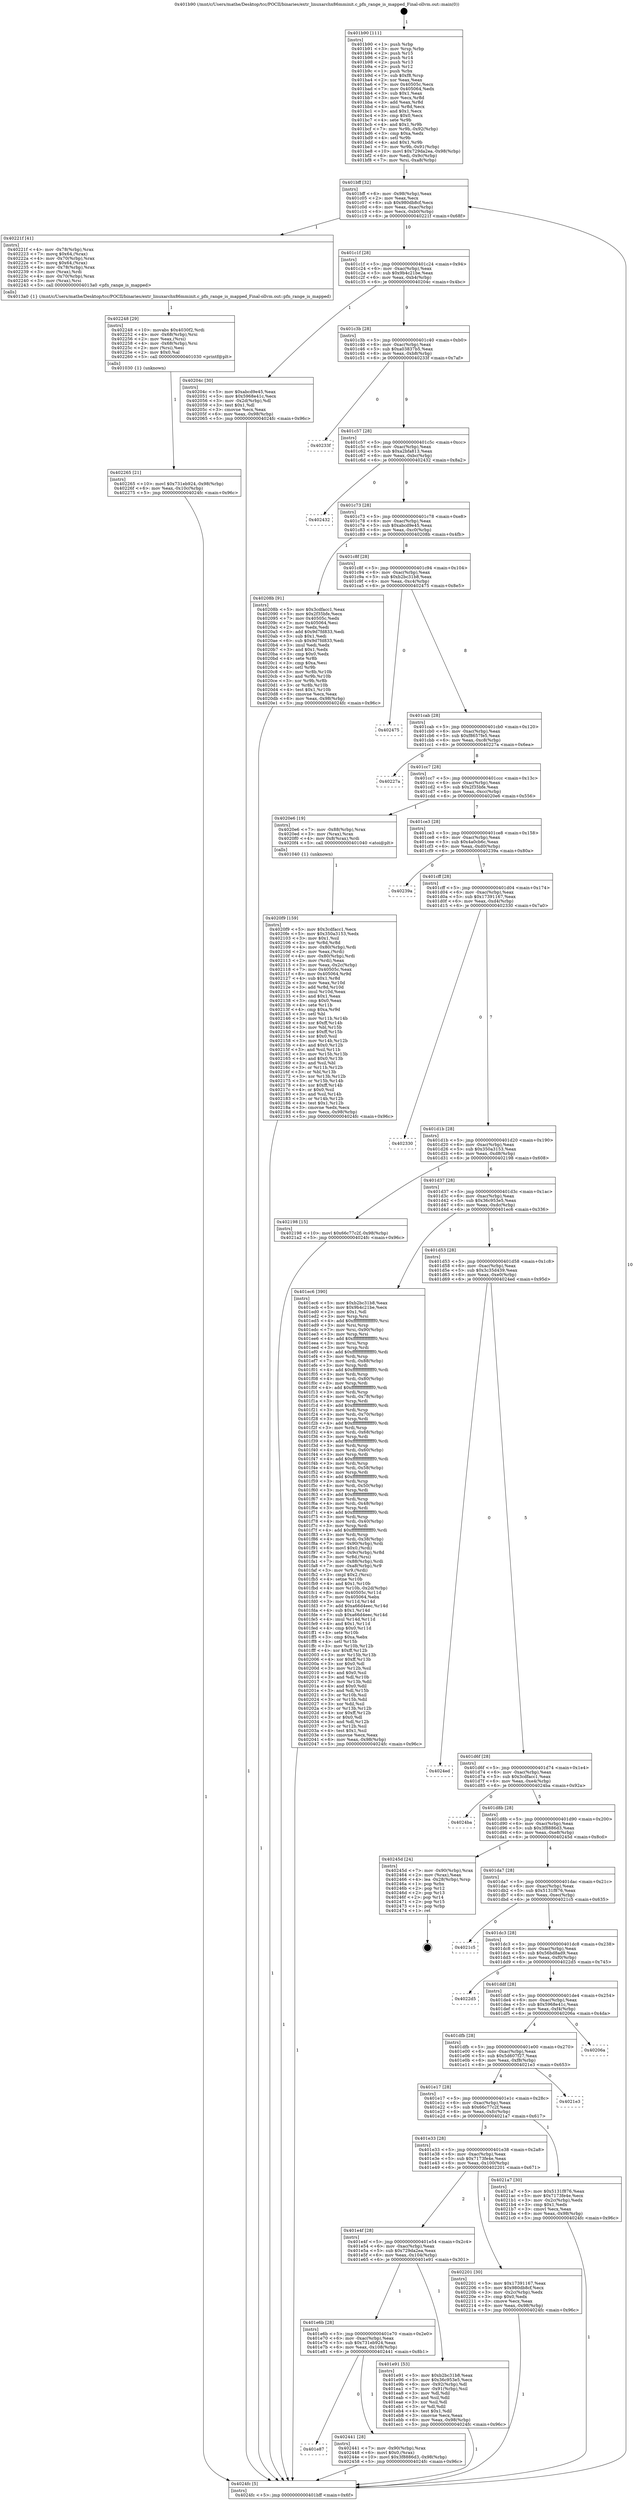 digraph "0x401b90" {
  label = "0x401b90 (/mnt/c/Users/mathe/Desktop/tcc/POCII/binaries/extr_linuxarchx86mminit.c_pfn_range_is_mapped_Final-ollvm.out::main(0))"
  labelloc = "t"
  node[shape=record]

  Entry [label="",width=0.3,height=0.3,shape=circle,fillcolor=black,style=filled]
  "0x401bff" [label="{
     0x401bff [32]\l
     | [instrs]\l
     &nbsp;&nbsp;0x401bff \<+6\>: mov -0x98(%rbp),%eax\l
     &nbsp;&nbsp;0x401c05 \<+2\>: mov %eax,%ecx\l
     &nbsp;&nbsp;0x401c07 \<+6\>: sub $0x980db8cf,%ecx\l
     &nbsp;&nbsp;0x401c0d \<+6\>: mov %eax,-0xac(%rbp)\l
     &nbsp;&nbsp;0x401c13 \<+6\>: mov %ecx,-0xb0(%rbp)\l
     &nbsp;&nbsp;0x401c19 \<+6\>: je 000000000040221f \<main+0x68f\>\l
  }"]
  "0x40221f" [label="{
     0x40221f [41]\l
     | [instrs]\l
     &nbsp;&nbsp;0x40221f \<+4\>: mov -0x78(%rbp),%rax\l
     &nbsp;&nbsp;0x402223 \<+7\>: movq $0x64,(%rax)\l
     &nbsp;&nbsp;0x40222a \<+4\>: mov -0x70(%rbp),%rax\l
     &nbsp;&nbsp;0x40222e \<+7\>: movq $0x64,(%rax)\l
     &nbsp;&nbsp;0x402235 \<+4\>: mov -0x78(%rbp),%rax\l
     &nbsp;&nbsp;0x402239 \<+3\>: mov (%rax),%rdi\l
     &nbsp;&nbsp;0x40223c \<+4\>: mov -0x70(%rbp),%rax\l
     &nbsp;&nbsp;0x402240 \<+3\>: mov (%rax),%rsi\l
     &nbsp;&nbsp;0x402243 \<+5\>: call 00000000004013a0 \<pfn_range_is_mapped\>\l
     | [calls]\l
     &nbsp;&nbsp;0x4013a0 \{1\} (/mnt/c/Users/mathe/Desktop/tcc/POCII/binaries/extr_linuxarchx86mminit.c_pfn_range_is_mapped_Final-ollvm.out::pfn_range_is_mapped)\l
  }"]
  "0x401c1f" [label="{
     0x401c1f [28]\l
     | [instrs]\l
     &nbsp;&nbsp;0x401c1f \<+5\>: jmp 0000000000401c24 \<main+0x94\>\l
     &nbsp;&nbsp;0x401c24 \<+6\>: mov -0xac(%rbp),%eax\l
     &nbsp;&nbsp;0x401c2a \<+5\>: sub $0x9b4c21be,%eax\l
     &nbsp;&nbsp;0x401c2f \<+6\>: mov %eax,-0xb4(%rbp)\l
     &nbsp;&nbsp;0x401c35 \<+6\>: je 000000000040204c \<main+0x4bc\>\l
  }"]
  Exit [label="",width=0.3,height=0.3,shape=circle,fillcolor=black,style=filled,peripheries=2]
  "0x40204c" [label="{
     0x40204c [30]\l
     | [instrs]\l
     &nbsp;&nbsp;0x40204c \<+5\>: mov $0xabcd9e45,%eax\l
     &nbsp;&nbsp;0x402051 \<+5\>: mov $0x5968e41c,%ecx\l
     &nbsp;&nbsp;0x402056 \<+3\>: mov -0x2d(%rbp),%dl\l
     &nbsp;&nbsp;0x402059 \<+3\>: test $0x1,%dl\l
     &nbsp;&nbsp;0x40205c \<+3\>: cmovne %ecx,%eax\l
     &nbsp;&nbsp;0x40205f \<+6\>: mov %eax,-0x98(%rbp)\l
     &nbsp;&nbsp;0x402065 \<+5\>: jmp 00000000004024fc \<main+0x96c\>\l
  }"]
  "0x401c3b" [label="{
     0x401c3b [28]\l
     | [instrs]\l
     &nbsp;&nbsp;0x401c3b \<+5\>: jmp 0000000000401c40 \<main+0xb0\>\l
     &nbsp;&nbsp;0x401c40 \<+6\>: mov -0xac(%rbp),%eax\l
     &nbsp;&nbsp;0x401c46 \<+5\>: sub $0xa03837b5,%eax\l
     &nbsp;&nbsp;0x401c4b \<+6\>: mov %eax,-0xb8(%rbp)\l
     &nbsp;&nbsp;0x401c51 \<+6\>: je 000000000040233f \<main+0x7af\>\l
  }"]
  "0x401e87" [label="{
     0x401e87\l
  }", style=dashed]
  "0x40233f" [label="{
     0x40233f\l
  }", style=dashed]
  "0x401c57" [label="{
     0x401c57 [28]\l
     | [instrs]\l
     &nbsp;&nbsp;0x401c57 \<+5\>: jmp 0000000000401c5c \<main+0xcc\>\l
     &nbsp;&nbsp;0x401c5c \<+6\>: mov -0xac(%rbp),%eax\l
     &nbsp;&nbsp;0x401c62 \<+5\>: sub $0xa2bfa813,%eax\l
     &nbsp;&nbsp;0x401c67 \<+6\>: mov %eax,-0xbc(%rbp)\l
     &nbsp;&nbsp;0x401c6d \<+6\>: je 0000000000402432 \<main+0x8a2\>\l
  }"]
  "0x402441" [label="{
     0x402441 [28]\l
     | [instrs]\l
     &nbsp;&nbsp;0x402441 \<+7\>: mov -0x90(%rbp),%rax\l
     &nbsp;&nbsp;0x402448 \<+6\>: movl $0x0,(%rax)\l
     &nbsp;&nbsp;0x40244e \<+10\>: movl $0x3f8886d3,-0x98(%rbp)\l
     &nbsp;&nbsp;0x402458 \<+5\>: jmp 00000000004024fc \<main+0x96c\>\l
  }"]
  "0x402432" [label="{
     0x402432\l
  }", style=dashed]
  "0x401c73" [label="{
     0x401c73 [28]\l
     | [instrs]\l
     &nbsp;&nbsp;0x401c73 \<+5\>: jmp 0000000000401c78 \<main+0xe8\>\l
     &nbsp;&nbsp;0x401c78 \<+6\>: mov -0xac(%rbp),%eax\l
     &nbsp;&nbsp;0x401c7e \<+5\>: sub $0xabcd9e45,%eax\l
     &nbsp;&nbsp;0x401c83 \<+6\>: mov %eax,-0xc0(%rbp)\l
     &nbsp;&nbsp;0x401c89 \<+6\>: je 000000000040208b \<main+0x4fb\>\l
  }"]
  "0x402265" [label="{
     0x402265 [21]\l
     | [instrs]\l
     &nbsp;&nbsp;0x402265 \<+10\>: movl $0x731eb924,-0x98(%rbp)\l
     &nbsp;&nbsp;0x40226f \<+6\>: mov %eax,-0x10c(%rbp)\l
     &nbsp;&nbsp;0x402275 \<+5\>: jmp 00000000004024fc \<main+0x96c\>\l
  }"]
  "0x40208b" [label="{
     0x40208b [91]\l
     | [instrs]\l
     &nbsp;&nbsp;0x40208b \<+5\>: mov $0x3cdfacc1,%eax\l
     &nbsp;&nbsp;0x402090 \<+5\>: mov $0x2f35bfe,%ecx\l
     &nbsp;&nbsp;0x402095 \<+7\>: mov 0x40505c,%edx\l
     &nbsp;&nbsp;0x40209c \<+7\>: mov 0x405064,%esi\l
     &nbsp;&nbsp;0x4020a3 \<+2\>: mov %edx,%edi\l
     &nbsp;&nbsp;0x4020a5 \<+6\>: add $0x9d7fd833,%edi\l
     &nbsp;&nbsp;0x4020ab \<+3\>: sub $0x1,%edi\l
     &nbsp;&nbsp;0x4020ae \<+6\>: sub $0x9d7fd833,%edi\l
     &nbsp;&nbsp;0x4020b4 \<+3\>: imul %edi,%edx\l
     &nbsp;&nbsp;0x4020b7 \<+3\>: and $0x1,%edx\l
     &nbsp;&nbsp;0x4020ba \<+3\>: cmp $0x0,%edx\l
     &nbsp;&nbsp;0x4020bd \<+4\>: sete %r8b\l
     &nbsp;&nbsp;0x4020c1 \<+3\>: cmp $0xa,%esi\l
     &nbsp;&nbsp;0x4020c4 \<+4\>: setl %r9b\l
     &nbsp;&nbsp;0x4020c8 \<+3\>: mov %r8b,%r10b\l
     &nbsp;&nbsp;0x4020cb \<+3\>: and %r9b,%r10b\l
     &nbsp;&nbsp;0x4020ce \<+3\>: xor %r9b,%r8b\l
     &nbsp;&nbsp;0x4020d1 \<+3\>: or %r8b,%r10b\l
     &nbsp;&nbsp;0x4020d4 \<+4\>: test $0x1,%r10b\l
     &nbsp;&nbsp;0x4020d8 \<+3\>: cmovne %ecx,%eax\l
     &nbsp;&nbsp;0x4020db \<+6\>: mov %eax,-0x98(%rbp)\l
     &nbsp;&nbsp;0x4020e1 \<+5\>: jmp 00000000004024fc \<main+0x96c\>\l
  }"]
  "0x401c8f" [label="{
     0x401c8f [28]\l
     | [instrs]\l
     &nbsp;&nbsp;0x401c8f \<+5\>: jmp 0000000000401c94 \<main+0x104\>\l
     &nbsp;&nbsp;0x401c94 \<+6\>: mov -0xac(%rbp),%eax\l
     &nbsp;&nbsp;0x401c9a \<+5\>: sub $0xb2bc31b8,%eax\l
     &nbsp;&nbsp;0x401c9f \<+6\>: mov %eax,-0xc4(%rbp)\l
     &nbsp;&nbsp;0x401ca5 \<+6\>: je 0000000000402475 \<main+0x8e5\>\l
  }"]
  "0x402248" [label="{
     0x402248 [29]\l
     | [instrs]\l
     &nbsp;&nbsp;0x402248 \<+10\>: movabs $0x4030f2,%rdi\l
     &nbsp;&nbsp;0x402252 \<+4\>: mov -0x68(%rbp),%rsi\l
     &nbsp;&nbsp;0x402256 \<+2\>: mov %eax,(%rsi)\l
     &nbsp;&nbsp;0x402258 \<+4\>: mov -0x68(%rbp),%rsi\l
     &nbsp;&nbsp;0x40225c \<+2\>: mov (%rsi),%esi\l
     &nbsp;&nbsp;0x40225e \<+2\>: mov $0x0,%al\l
     &nbsp;&nbsp;0x402260 \<+5\>: call 0000000000401030 \<printf@plt\>\l
     | [calls]\l
     &nbsp;&nbsp;0x401030 \{1\} (unknown)\l
  }"]
  "0x402475" [label="{
     0x402475\l
  }", style=dashed]
  "0x401cab" [label="{
     0x401cab [28]\l
     | [instrs]\l
     &nbsp;&nbsp;0x401cab \<+5\>: jmp 0000000000401cb0 \<main+0x120\>\l
     &nbsp;&nbsp;0x401cb0 \<+6\>: mov -0xac(%rbp),%eax\l
     &nbsp;&nbsp;0x401cb6 \<+5\>: sub $0xf8657fe5,%eax\l
     &nbsp;&nbsp;0x401cbb \<+6\>: mov %eax,-0xc8(%rbp)\l
     &nbsp;&nbsp;0x401cc1 \<+6\>: je 000000000040227a \<main+0x6ea\>\l
  }"]
  "0x4020f9" [label="{
     0x4020f9 [159]\l
     | [instrs]\l
     &nbsp;&nbsp;0x4020f9 \<+5\>: mov $0x3cdfacc1,%ecx\l
     &nbsp;&nbsp;0x4020fe \<+5\>: mov $0x350a3153,%edx\l
     &nbsp;&nbsp;0x402103 \<+3\>: mov $0x1,%sil\l
     &nbsp;&nbsp;0x402106 \<+3\>: xor %r8d,%r8d\l
     &nbsp;&nbsp;0x402109 \<+4\>: mov -0x80(%rbp),%rdi\l
     &nbsp;&nbsp;0x40210d \<+2\>: mov %eax,(%rdi)\l
     &nbsp;&nbsp;0x40210f \<+4\>: mov -0x80(%rbp),%rdi\l
     &nbsp;&nbsp;0x402113 \<+2\>: mov (%rdi),%eax\l
     &nbsp;&nbsp;0x402115 \<+3\>: mov %eax,-0x2c(%rbp)\l
     &nbsp;&nbsp;0x402118 \<+7\>: mov 0x40505c,%eax\l
     &nbsp;&nbsp;0x40211f \<+8\>: mov 0x405064,%r9d\l
     &nbsp;&nbsp;0x402127 \<+4\>: sub $0x1,%r8d\l
     &nbsp;&nbsp;0x40212b \<+3\>: mov %eax,%r10d\l
     &nbsp;&nbsp;0x40212e \<+3\>: add %r8d,%r10d\l
     &nbsp;&nbsp;0x402131 \<+4\>: imul %r10d,%eax\l
     &nbsp;&nbsp;0x402135 \<+3\>: and $0x1,%eax\l
     &nbsp;&nbsp;0x402138 \<+3\>: cmp $0x0,%eax\l
     &nbsp;&nbsp;0x40213b \<+4\>: sete %r11b\l
     &nbsp;&nbsp;0x40213f \<+4\>: cmp $0xa,%r9d\l
     &nbsp;&nbsp;0x402143 \<+3\>: setl %bl\l
     &nbsp;&nbsp;0x402146 \<+3\>: mov %r11b,%r14b\l
     &nbsp;&nbsp;0x402149 \<+4\>: xor $0xff,%r14b\l
     &nbsp;&nbsp;0x40214d \<+3\>: mov %bl,%r15b\l
     &nbsp;&nbsp;0x402150 \<+4\>: xor $0xff,%r15b\l
     &nbsp;&nbsp;0x402154 \<+4\>: xor $0x0,%sil\l
     &nbsp;&nbsp;0x402158 \<+3\>: mov %r14b,%r12b\l
     &nbsp;&nbsp;0x40215b \<+4\>: and $0x0,%r12b\l
     &nbsp;&nbsp;0x40215f \<+3\>: and %sil,%r11b\l
     &nbsp;&nbsp;0x402162 \<+3\>: mov %r15b,%r13b\l
     &nbsp;&nbsp;0x402165 \<+4\>: and $0x0,%r13b\l
     &nbsp;&nbsp;0x402169 \<+3\>: and %sil,%bl\l
     &nbsp;&nbsp;0x40216c \<+3\>: or %r11b,%r12b\l
     &nbsp;&nbsp;0x40216f \<+3\>: or %bl,%r13b\l
     &nbsp;&nbsp;0x402172 \<+3\>: xor %r13b,%r12b\l
     &nbsp;&nbsp;0x402175 \<+3\>: or %r15b,%r14b\l
     &nbsp;&nbsp;0x402178 \<+4\>: xor $0xff,%r14b\l
     &nbsp;&nbsp;0x40217c \<+4\>: or $0x0,%sil\l
     &nbsp;&nbsp;0x402180 \<+3\>: and %sil,%r14b\l
     &nbsp;&nbsp;0x402183 \<+3\>: or %r14b,%r12b\l
     &nbsp;&nbsp;0x402186 \<+4\>: test $0x1,%r12b\l
     &nbsp;&nbsp;0x40218a \<+3\>: cmovne %edx,%ecx\l
     &nbsp;&nbsp;0x40218d \<+6\>: mov %ecx,-0x98(%rbp)\l
     &nbsp;&nbsp;0x402193 \<+5\>: jmp 00000000004024fc \<main+0x96c\>\l
  }"]
  "0x40227a" [label="{
     0x40227a\l
  }", style=dashed]
  "0x401cc7" [label="{
     0x401cc7 [28]\l
     | [instrs]\l
     &nbsp;&nbsp;0x401cc7 \<+5\>: jmp 0000000000401ccc \<main+0x13c\>\l
     &nbsp;&nbsp;0x401ccc \<+6\>: mov -0xac(%rbp),%eax\l
     &nbsp;&nbsp;0x401cd2 \<+5\>: sub $0x2f35bfe,%eax\l
     &nbsp;&nbsp;0x401cd7 \<+6\>: mov %eax,-0xcc(%rbp)\l
     &nbsp;&nbsp;0x401cdd \<+6\>: je 00000000004020e6 \<main+0x556\>\l
  }"]
  "0x401b90" [label="{
     0x401b90 [111]\l
     | [instrs]\l
     &nbsp;&nbsp;0x401b90 \<+1\>: push %rbp\l
     &nbsp;&nbsp;0x401b91 \<+3\>: mov %rsp,%rbp\l
     &nbsp;&nbsp;0x401b94 \<+2\>: push %r15\l
     &nbsp;&nbsp;0x401b96 \<+2\>: push %r14\l
     &nbsp;&nbsp;0x401b98 \<+2\>: push %r13\l
     &nbsp;&nbsp;0x401b9a \<+2\>: push %r12\l
     &nbsp;&nbsp;0x401b9c \<+1\>: push %rbx\l
     &nbsp;&nbsp;0x401b9d \<+7\>: sub $0xf8,%rsp\l
     &nbsp;&nbsp;0x401ba4 \<+2\>: xor %eax,%eax\l
     &nbsp;&nbsp;0x401ba6 \<+7\>: mov 0x40505c,%ecx\l
     &nbsp;&nbsp;0x401bad \<+7\>: mov 0x405064,%edx\l
     &nbsp;&nbsp;0x401bb4 \<+3\>: sub $0x1,%eax\l
     &nbsp;&nbsp;0x401bb7 \<+3\>: mov %ecx,%r8d\l
     &nbsp;&nbsp;0x401bba \<+3\>: add %eax,%r8d\l
     &nbsp;&nbsp;0x401bbd \<+4\>: imul %r8d,%ecx\l
     &nbsp;&nbsp;0x401bc1 \<+3\>: and $0x1,%ecx\l
     &nbsp;&nbsp;0x401bc4 \<+3\>: cmp $0x0,%ecx\l
     &nbsp;&nbsp;0x401bc7 \<+4\>: sete %r9b\l
     &nbsp;&nbsp;0x401bcb \<+4\>: and $0x1,%r9b\l
     &nbsp;&nbsp;0x401bcf \<+7\>: mov %r9b,-0x92(%rbp)\l
     &nbsp;&nbsp;0x401bd6 \<+3\>: cmp $0xa,%edx\l
     &nbsp;&nbsp;0x401bd9 \<+4\>: setl %r9b\l
     &nbsp;&nbsp;0x401bdd \<+4\>: and $0x1,%r9b\l
     &nbsp;&nbsp;0x401be1 \<+7\>: mov %r9b,-0x91(%rbp)\l
     &nbsp;&nbsp;0x401be8 \<+10\>: movl $0x729da2ea,-0x98(%rbp)\l
     &nbsp;&nbsp;0x401bf2 \<+6\>: mov %edi,-0x9c(%rbp)\l
     &nbsp;&nbsp;0x401bf8 \<+7\>: mov %rsi,-0xa8(%rbp)\l
  }"]
  "0x4020e6" [label="{
     0x4020e6 [19]\l
     | [instrs]\l
     &nbsp;&nbsp;0x4020e6 \<+7\>: mov -0x88(%rbp),%rax\l
     &nbsp;&nbsp;0x4020ed \<+3\>: mov (%rax),%rax\l
     &nbsp;&nbsp;0x4020f0 \<+4\>: mov 0x8(%rax),%rdi\l
     &nbsp;&nbsp;0x4020f4 \<+5\>: call 0000000000401040 \<atoi@plt\>\l
     | [calls]\l
     &nbsp;&nbsp;0x401040 \{1\} (unknown)\l
  }"]
  "0x401ce3" [label="{
     0x401ce3 [28]\l
     | [instrs]\l
     &nbsp;&nbsp;0x401ce3 \<+5\>: jmp 0000000000401ce8 \<main+0x158\>\l
     &nbsp;&nbsp;0x401ce8 \<+6\>: mov -0xac(%rbp),%eax\l
     &nbsp;&nbsp;0x401cee \<+5\>: sub $0x4a0cb6c,%eax\l
     &nbsp;&nbsp;0x401cf3 \<+6\>: mov %eax,-0xd0(%rbp)\l
     &nbsp;&nbsp;0x401cf9 \<+6\>: je 000000000040239a \<main+0x80a\>\l
  }"]
  "0x4024fc" [label="{
     0x4024fc [5]\l
     | [instrs]\l
     &nbsp;&nbsp;0x4024fc \<+5\>: jmp 0000000000401bff \<main+0x6f\>\l
  }"]
  "0x40239a" [label="{
     0x40239a\l
  }", style=dashed]
  "0x401cff" [label="{
     0x401cff [28]\l
     | [instrs]\l
     &nbsp;&nbsp;0x401cff \<+5\>: jmp 0000000000401d04 \<main+0x174\>\l
     &nbsp;&nbsp;0x401d04 \<+6\>: mov -0xac(%rbp),%eax\l
     &nbsp;&nbsp;0x401d0a \<+5\>: sub $0x17391167,%eax\l
     &nbsp;&nbsp;0x401d0f \<+6\>: mov %eax,-0xd4(%rbp)\l
     &nbsp;&nbsp;0x401d15 \<+6\>: je 0000000000402330 \<main+0x7a0\>\l
  }"]
  "0x401e6b" [label="{
     0x401e6b [28]\l
     | [instrs]\l
     &nbsp;&nbsp;0x401e6b \<+5\>: jmp 0000000000401e70 \<main+0x2e0\>\l
     &nbsp;&nbsp;0x401e70 \<+6\>: mov -0xac(%rbp),%eax\l
     &nbsp;&nbsp;0x401e76 \<+5\>: sub $0x731eb924,%eax\l
     &nbsp;&nbsp;0x401e7b \<+6\>: mov %eax,-0x108(%rbp)\l
     &nbsp;&nbsp;0x401e81 \<+6\>: je 0000000000402441 \<main+0x8b1\>\l
  }"]
  "0x402330" [label="{
     0x402330\l
  }", style=dashed]
  "0x401d1b" [label="{
     0x401d1b [28]\l
     | [instrs]\l
     &nbsp;&nbsp;0x401d1b \<+5\>: jmp 0000000000401d20 \<main+0x190\>\l
     &nbsp;&nbsp;0x401d20 \<+6\>: mov -0xac(%rbp),%eax\l
     &nbsp;&nbsp;0x401d26 \<+5\>: sub $0x350a3153,%eax\l
     &nbsp;&nbsp;0x401d2b \<+6\>: mov %eax,-0xd8(%rbp)\l
     &nbsp;&nbsp;0x401d31 \<+6\>: je 0000000000402198 \<main+0x608\>\l
  }"]
  "0x401e91" [label="{
     0x401e91 [53]\l
     | [instrs]\l
     &nbsp;&nbsp;0x401e91 \<+5\>: mov $0xb2bc31b8,%eax\l
     &nbsp;&nbsp;0x401e96 \<+5\>: mov $0x36c953e5,%ecx\l
     &nbsp;&nbsp;0x401e9b \<+6\>: mov -0x92(%rbp),%dl\l
     &nbsp;&nbsp;0x401ea1 \<+7\>: mov -0x91(%rbp),%sil\l
     &nbsp;&nbsp;0x401ea8 \<+3\>: mov %dl,%dil\l
     &nbsp;&nbsp;0x401eab \<+3\>: and %sil,%dil\l
     &nbsp;&nbsp;0x401eae \<+3\>: xor %sil,%dl\l
     &nbsp;&nbsp;0x401eb1 \<+3\>: or %dl,%dil\l
     &nbsp;&nbsp;0x401eb4 \<+4\>: test $0x1,%dil\l
     &nbsp;&nbsp;0x401eb8 \<+3\>: cmovne %ecx,%eax\l
     &nbsp;&nbsp;0x401ebb \<+6\>: mov %eax,-0x98(%rbp)\l
     &nbsp;&nbsp;0x401ec1 \<+5\>: jmp 00000000004024fc \<main+0x96c\>\l
  }"]
  "0x402198" [label="{
     0x402198 [15]\l
     | [instrs]\l
     &nbsp;&nbsp;0x402198 \<+10\>: movl $0x66c77c2f,-0x98(%rbp)\l
     &nbsp;&nbsp;0x4021a2 \<+5\>: jmp 00000000004024fc \<main+0x96c\>\l
  }"]
  "0x401d37" [label="{
     0x401d37 [28]\l
     | [instrs]\l
     &nbsp;&nbsp;0x401d37 \<+5\>: jmp 0000000000401d3c \<main+0x1ac\>\l
     &nbsp;&nbsp;0x401d3c \<+6\>: mov -0xac(%rbp),%eax\l
     &nbsp;&nbsp;0x401d42 \<+5\>: sub $0x36c953e5,%eax\l
     &nbsp;&nbsp;0x401d47 \<+6\>: mov %eax,-0xdc(%rbp)\l
     &nbsp;&nbsp;0x401d4d \<+6\>: je 0000000000401ec6 \<main+0x336\>\l
  }"]
  "0x401e4f" [label="{
     0x401e4f [28]\l
     | [instrs]\l
     &nbsp;&nbsp;0x401e4f \<+5\>: jmp 0000000000401e54 \<main+0x2c4\>\l
     &nbsp;&nbsp;0x401e54 \<+6\>: mov -0xac(%rbp),%eax\l
     &nbsp;&nbsp;0x401e5a \<+5\>: sub $0x729da2ea,%eax\l
     &nbsp;&nbsp;0x401e5f \<+6\>: mov %eax,-0x104(%rbp)\l
     &nbsp;&nbsp;0x401e65 \<+6\>: je 0000000000401e91 \<main+0x301\>\l
  }"]
  "0x401ec6" [label="{
     0x401ec6 [390]\l
     | [instrs]\l
     &nbsp;&nbsp;0x401ec6 \<+5\>: mov $0xb2bc31b8,%eax\l
     &nbsp;&nbsp;0x401ecb \<+5\>: mov $0x9b4c21be,%ecx\l
     &nbsp;&nbsp;0x401ed0 \<+2\>: mov $0x1,%dl\l
     &nbsp;&nbsp;0x401ed2 \<+3\>: mov %rsp,%rsi\l
     &nbsp;&nbsp;0x401ed5 \<+4\>: add $0xfffffffffffffff0,%rsi\l
     &nbsp;&nbsp;0x401ed9 \<+3\>: mov %rsi,%rsp\l
     &nbsp;&nbsp;0x401edc \<+7\>: mov %rsi,-0x90(%rbp)\l
     &nbsp;&nbsp;0x401ee3 \<+3\>: mov %rsp,%rsi\l
     &nbsp;&nbsp;0x401ee6 \<+4\>: add $0xfffffffffffffff0,%rsi\l
     &nbsp;&nbsp;0x401eea \<+3\>: mov %rsi,%rsp\l
     &nbsp;&nbsp;0x401eed \<+3\>: mov %rsp,%rdi\l
     &nbsp;&nbsp;0x401ef0 \<+4\>: add $0xfffffffffffffff0,%rdi\l
     &nbsp;&nbsp;0x401ef4 \<+3\>: mov %rdi,%rsp\l
     &nbsp;&nbsp;0x401ef7 \<+7\>: mov %rdi,-0x88(%rbp)\l
     &nbsp;&nbsp;0x401efe \<+3\>: mov %rsp,%rdi\l
     &nbsp;&nbsp;0x401f01 \<+4\>: add $0xfffffffffffffff0,%rdi\l
     &nbsp;&nbsp;0x401f05 \<+3\>: mov %rdi,%rsp\l
     &nbsp;&nbsp;0x401f08 \<+4\>: mov %rdi,-0x80(%rbp)\l
     &nbsp;&nbsp;0x401f0c \<+3\>: mov %rsp,%rdi\l
     &nbsp;&nbsp;0x401f0f \<+4\>: add $0xfffffffffffffff0,%rdi\l
     &nbsp;&nbsp;0x401f13 \<+3\>: mov %rdi,%rsp\l
     &nbsp;&nbsp;0x401f16 \<+4\>: mov %rdi,-0x78(%rbp)\l
     &nbsp;&nbsp;0x401f1a \<+3\>: mov %rsp,%rdi\l
     &nbsp;&nbsp;0x401f1d \<+4\>: add $0xfffffffffffffff0,%rdi\l
     &nbsp;&nbsp;0x401f21 \<+3\>: mov %rdi,%rsp\l
     &nbsp;&nbsp;0x401f24 \<+4\>: mov %rdi,-0x70(%rbp)\l
     &nbsp;&nbsp;0x401f28 \<+3\>: mov %rsp,%rdi\l
     &nbsp;&nbsp;0x401f2b \<+4\>: add $0xfffffffffffffff0,%rdi\l
     &nbsp;&nbsp;0x401f2f \<+3\>: mov %rdi,%rsp\l
     &nbsp;&nbsp;0x401f32 \<+4\>: mov %rdi,-0x68(%rbp)\l
     &nbsp;&nbsp;0x401f36 \<+3\>: mov %rsp,%rdi\l
     &nbsp;&nbsp;0x401f39 \<+4\>: add $0xfffffffffffffff0,%rdi\l
     &nbsp;&nbsp;0x401f3d \<+3\>: mov %rdi,%rsp\l
     &nbsp;&nbsp;0x401f40 \<+4\>: mov %rdi,-0x60(%rbp)\l
     &nbsp;&nbsp;0x401f44 \<+3\>: mov %rsp,%rdi\l
     &nbsp;&nbsp;0x401f47 \<+4\>: add $0xfffffffffffffff0,%rdi\l
     &nbsp;&nbsp;0x401f4b \<+3\>: mov %rdi,%rsp\l
     &nbsp;&nbsp;0x401f4e \<+4\>: mov %rdi,-0x58(%rbp)\l
     &nbsp;&nbsp;0x401f52 \<+3\>: mov %rsp,%rdi\l
     &nbsp;&nbsp;0x401f55 \<+4\>: add $0xfffffffffffffff0,%rdi\l
     &nbsp;&nbsp;0x401f59 \<+3\>: mov %rdi,%rsp\l
     &nbsp;&nbsp;0x401f5c \<+4\>: mov %rdi,-0x50(%rbp)\l
     &nbsp;&nbsp;0x401f60 \<+3\>: mov %rsp,%rdi\l
     &nbsp;&nbsp;0x401f63 \<+4\>: add $0xfffffffffffffff0,%rdi\l
     &nbsp;&nbsp;0x401f67 \<+3\>: mov %rdi,%rsp\l
     &nbsp;&nbsp;0x401f6a \<+4\>: mov %rdi,-0x48(%rbp)\l
     &nbsp;&nbsp;0x401f6e \<+3\>: mov %rsp,%rdi\l
     &nbsp;&nbsp;0x401f71 \<+4\>: add $0xfffffffffffffff0,%rdi\l
     &nbsp;&nbsp;0x401f75 \<+3\>: mov %rdi,%rsp\l
     &nbsp;&nbsp;0x401f78 \<+4\>: mov %rdi,-0x40(%rbp)\l
     &nbsp;&nbsp;0x401f7c \<+3\>: mov %rsp,%rdi\l
     &nbsp;&nbsp;0x401f7f \<+4\>: add $0xfffffffffffffff0,%rdi\l
     &nbsp;&nbsp;0x401f83 \<+3\>: mov %rdi,%rsp\l
     &nbsp;&nbsp;0x401f86 \<+4\>: mov %rdi,-0x38(%rbp)\l
     &nbsp;&nbsp;0x401f8a \<+7\>: mov -0x90(%rbp),%rdi\l
     &nbsp;&nbsp;0x401f91 \<+6\>: movl $0x0,(%rdi)\l
     &nbsp;&nbsp;0x401f97 \<+7\>: mov -0x9c(%rbp),%r8d\l
     &nbsp;&nbsp;0x401f9e \<+3\>: mov %r8d,(%rsi)\l
     &nbsp;&nbsp;0x401fa1 \<+7\>: mov -0x88(%rbp),%rdi\l
     &nbsp;&nbsp;0x401fa8 \<+7\>: mov -0xa8(%rbp),%r9\l
     &nbsp;&nbsp;0x401faf \<+3\>: mov %r9,(%rdi)\l
     &nbsp;&nbsp;0x401fb2 \<+3\>: cmpl $0x2,(%rsi)\l
     &nbsp;&nbsp;0x401fb5 \<+4\>: setne %r10b\l
     &nbsp;&nbsp;0x401fb9 \<+4\>: and $0x1,%r10b\l
     &nbsp;&nbsp;0x401fbd \<+4\>: mov %r10b,-0x2d(%rbp)\l
     &nbsp;&nbsp;0x401fc1 \<+8\>: mov 0x40505c,%r11d\l
     &nbsp;&nbsp;0x401fc9 \<+7\>: mov 0x405064,%ebx\l
     &nbsp;&nbsp;0x401fd0 \<+3\>: mov %r11d,%r14d\l
     &nbsp;&nbsp;0x401fd3 \<+7\>: add $0xa66d4eec,%r14d\l
     &nbsp;&nbsp;0x401fda \<+4\>: sub $0x1,%r14d\l
     &nbsp;&nbsp;0x401fde \<+7\>: sub $0xa66d4eec,%r14d\l
     &nbsp;&nbsp;0x401fe5 \<+4\>: imul %r14d,%r11d\l
     &nbsp;&nbsp;0x401fe9 \<+4\>: and $0x1,%r11d\l
     &nbsp;&nbsp;0x401fed \<+4\>: cmp $0x0,%r11d\l
     &nbsp;&nbsp;0x401ff1 \<+4\>: sete %r10b\l
     &nbsp;&nbsp;0x401ff5 \<+3\>: cmp $0xa,%ebx\l
     &nbsp;&nbsp;0x401ff8 \<+4\>: setl %r15b\l
     &nbsp;&nbsp;0x401ffc \<+3\>: mov %r10b,%r12b\l
     &nbsp;&nbsp;0x401fff \<+4\>: xor $0xff,%r12b\l
     &nbsp;&nbsp;0x402003 \<+3\>: mov %r15b,%r13b\l
     &nbsp;&nbsp;0x402006 \<+4\>: xor $0xff,%r13b\l
     &nbsp;&nbsp;0x40200a \<+3\>: xor $0x0,%dl\l
     &nbsp;&nbsp;0x40200d \<+3\>: mov %r12b,%sil\l
     &nbsp;&nbsp;0x402010 \<+4\>: and $0x0,%sil\l
     &nbsp;&nbsp;0x402014 \<+3\>: and %dl,%r10b\l
     &nbsp;&nbsp;0x402017 \<+3\>: mov %r13b,%dil\l
     &nbsp;&nbsp;0x40201a \<+4\>: and $0x0,%dil\l
     &nbsp;&nbsp;0x40201e \<+3\>: and %dl,%r15b\l
     &nbsp;&nbsp;0x402021 \<+3\>: or %r10b,%sil\l
     &nbsp;&nbsp;0x402024 \<+3\>: or %r15b,%dil\l
     &nbsp;&nbsp;0x402027 \<+3\>: xor %dil,%sil\l
     &nbsp;&nbsp;0x40202a \<+3\>: or %r13b,%r12b\l
     &nbsp;&nbsp;0x40202d \<+4\>: xor $0xff,%r12b\l
     &nbsp;&nbsp;0x402031 \<+3\>: or $0x0,%dl\l
     &nbsp;&nbsp;0x402034 \<+3\>: and %dl,%r12b\l
     &nbsp;&nbsp;0x402037 \<+3\>: or %r12b,%sil\l
     &nbsp;&nbsp;0x40203a \<+4\>: test $0x1,%sil\l
     &nbsp;&nbsp;0x40203e \<+3\>: cmovne %ecx,%eax\l
     &nbsp;&nbsp;0x402041 \<+6\>: mov %eax,-0x98(%rbp)\l
     &nbsp;&nbsp;0x402047 \<+5\>: jmp 00000000004024fc \<main+0x96c\>\l
  }"]
  "0x401d53" [label="{
     0x401d53 [28]\l
     | [instrs]\l
     &nbsp;&nbsp;0x401d53 \<+5\>: jmp 0000000000401d58 \<main+0x1c8\>\l
     &nbsp;&nbsp;0x401d58 \<+6\>: mov -0xac(%rbp),%eax\l
     &nbsp;&nbsp;0x401d5e \<+5\>: sub $0x3c35d439,%eax\l
     &nbsp;&nbsp;0x401d63 \<+6\>: mov %eax,-0xe0(%rbp)\l
     &nbsp;&nbsp;0x401d69 \<+6\>: je 00000000004024ed \<main+0x95d\>\l
  }"]
  "0x402201" [label="{
     0x402201 [30]\l
     | [instrs]\l
     &nbsp;&nbsp;0x402201 \<+5\>: mov $0x17391167,%eax\l
     &nbsp;&nbsp;0x402206 \<+5\>: mov $0x980db8cf,%ecx\l
     &nbsp;&nbsp;0x40220b \<+3\>: mov -0x2c(%rbp),%edx\l
     &nbsp;&nbsp;0x40220e \<+3\>: cmp $0x0,%edx\l
     &nbsp;&nbsp;0x402211 \<+3\>: cmove %ecx,%eax\l
     &nbsp;&nbsp;0x402214 \<+6\>: mov %eax,-0x98(%rbp)\l
     &nbsp;&nbsp;0x40221a \<+5\>: jmp 00000000004024fc \<main+0x96c\>\l
  }"]
  "0x4024ed" [label="{
     0x4024ed\l
  }", style=dashed]
  "0x401d6f" [label="{
     0x401d6f [28]\l
     | [instrs]\l
     &nbsp;&nbsp;0x401d6f \<+5\>: jmp 0000000000401d74 \<main+0x1e4\>\l
     &nbsp;&nbsp;0x401d74 \<+6\>: mov -0xac(%rbp),%eax\l
     &nbsp;&nbsp;0x401d7a \<+5\>: sub $0x3cdfacc1,%eax\l
     &nbsp;&nbsp;0x401d7f \<+6\>: mov %eax,-0xe4(%rbp)\l
     &nbsp;&nbsp;0x401d85 \<+6\>: je 00000000004024ba \<main+0x92a\>\l
  }"]
  "0x401e33" [label="{
     0x401e33 [28]\l
     | [instrs]\l
     &nbsp;&nbsp;0x401e33 \<+5\>: jmp 0000000000401e38 \<main+0x2a8\>\l
     &nbsp;&nbsp;0x401e38 \<+6\>: mov -0xac(%rbp),%eax\l
     &nbsp;&nbsp;0x401e3e \<+5\>: sub $0x7173fe4e,%eax\l
     &nbsp;&nbsp;0x401e43 \<+6\>: mov %eax,-0x100(%rbp)\l
     &nbsp;&nbsp;0x401e49 \<+6\>: je 0000000000402201 \<main+0x671\>\l
  }"]
  "0x4024ba" [label="{
     0x4024ba\l
  }", style=dashed]
  "0x401d8b" [label="{
     0x401d8b [28]\l
     | [instrs]\l
     &nbsp;&nbsp;0x401d8b \<+5\>: jmp 0000000000401d90 \<main+0x200\>\l
     &nbsp;&nbsp;0x401d90 \<+6\>: mov -0xac(%rbp),%eax\l
     &nbsp;&nbsp;0x401d96 \<+5\>: sub $0x3f8886d3,%eax\l
     &nbsp;&nbsp;0x401d9b \<+6\>: mov %eax,-0xe8(%rbp)\l
     &nbsp;&nbsp;0x401da1 \<+6\>: je 000000000040245d \<main+0x8cd\>\l
  }"]
  "0x4021a7" [label="{
     0x4021a7 [30]\l
     | [instrs]\l
     &nbsp;&nbsp;0x4021a7 \<+5\>: mov $0x5131f876,%eax\l
     &nbsp;&nbsp;0x4021ac \<+5\>: mov $0x7173fe4e,%ecx\l
     &nbsp;&nbsp;0x4021b1 \<+3\>: mov -0x2c(%rbp),%edx\l
     &nbsp;&nbsp;0x4021b4 \<+3\>: cmp $0x1,%edx\l
     &nbsp;&nbsp;0x4021b7 \<+3\>: cmovl %ecx,%eax\l
     &nbsp;&nbsp;0x4021ba \<+6\>: mov %eax,-0x98(%rbp)\l
     &nbsp;&nbsp;0x4021c0 \<+5\>: jmp 00000000004024fc \<main+0x96c\>\l
  }"]
  "0x40245d" [label="{
     0x40245d [24]\l
     | [instrs]\l
     &nbsp;&nbsp;0x40245d \<+7\>: mov -0x90(%rbp),%rax\l
     &nbsp;&nbsp;0x402464 \<+2\>: mov (%rax),%eax\l
     &nbsp;&nbsp;0x402466 \<+4\>: lea -0x28(%rbp),%rsp\l
     &nbsp;&nbsp;0x40246a \<+1\>: pop %rbx\l
     &nbsp;&nbsp;0x40246b \<+2\>: pop %r12\l
     &nbsp;&nbsp;0x40246d \<+2\>: pop %r13\l
     &nbsp;&nbsp;0x40246f \<+2\>: pop %r14\l
     &nbsp;&nbsp;0x402471 \<+2\>: pop %r15\l
     &nbsp;&nbsp;0x402473 \<+1\>: pop %rbp\l
     &nbsp;&nbsp;0x402474 \<+1\>: ret\l
  }"]
  "0x401da7" [label="{
     0x401da7 [28]\l
     | [instrs]\l
     &nbsp;&nbsp;0x401da7 \<+5\>: jmp 0000000000401dac \<main+0x21c\>\l
     &nbsp;&nbsp;0x401dac \<+6\>: mov -0xac(%rbp),%eax\l
     &nbsp;&nbsp;0x401db2 \<+5\>: sub $0x5131f876,%eax\l
     &nbsp;&nbsp;0x401db7 \<+6\>: mov %eax,-0xec(%rbp)\l
     &nbsp;&nbsp;0x401dbd \<+6\>: je 00000000004021c5 \<main+0x635\>\l
  }"]
  "0x401e17" [label="{
     0x401e17 [28]\l
     | [instrs]\l
     &nbsp;&nbsp;0x401e17 \<+5\>: jmp 0000000000401e1c \<main+0x28c\>\l
     &nbsp;&nbsp;0x401e1c \<+6\>: mov -0xac(%rbp),%eax\l
     &nbsp;&nbsp;0x401e22 \<+5\>: sub $0x66c77c2f,%eax\l
     &nbsp;&nbsp;0x401e27 \<+6\>: mov %eax,-0xfc(%rbp)\l
     &nbsp;&nbsp;0x401e2d \<+6\>: je 00000000004021a7 \<main+0x617\>\l
  }"]
  "0x4021c5" [label="{
     0x4021c5\l
  }", style=dashed]
  "0x401dc3" [label="{
     0x401dc3 [28]\l
     | [instrs]\l
     &nbsp;&nbsp;0x401dc3 \<+5\>: jmp 0000000000401dc8 \<main+0x238\>\l
     &nbsp;&nbsp;0x401dc8 \<+6\>: mov -0xac(%rbp),%eax\l
     &nbsp;&nbsp;0x401dce \<+5\>: sub $0x56bd8ad9,%eax\l
     &nbsp;&nbsp;0x401dd3 \<+6\>: mov %eax,-0xf0(%rbp)\l
     &nbsp;&nbsp;0x401dd9 \<+6\>: je 00000000004022d5 \<main+0x745\>\l
  }"]
  "0x4021e3" [label="{
     0x4021e3\l
  }", style=dashed]
  "0x4022d5" [label="{
     0x4022d5\l
  }", style=dashed]
  "0x401ddf" [label="{
     0x401ddf [28]\l
     | [instrs]\l
     &nbsp;&nbsp;0x401ddf \<+5\>: jmp 0000000000401de4 \<main+0x254\>\l
     &nbsp;&nbsp;0x401de4 \<+6\>: mov -0xac(%rbp),%eax\l
     &nbsp;&nbsp;0x401dea \<+5\>: sub $0x5968e41c,%eax\l
     &nbsp;&nbsp;0x401def \<+6\>: mov %eax,-0xf4(%rbp)\l
     &nbsp;&nbsp;0x401df5 \<+6\>: je 000000000040206a \<main+0x4da\>\l
  }"]
  "0x401dfb" [label="{
     0x401dfb [28]\l
     | [instrs]\l
     &nbsp;&nbsp;0x401dfb \<+5\>: jmp 0000000000401e00 \<main+0x270\>\l
     &nbsp;&nbsp;0x401e00 \<+6\>: mov -0xac(%rbp),%eax\l
     &nbsp;&nbsp;0x401e06 \<+5\>: sub $0x5d607f27,%eax\l
     &nbsp;&nbsp;0x401e0b \<+6\>: mov %eax,-0xf8(%rbp)\l
     &nbsp;&nbsp;0x401e11 \<+6\>: je 00000000004021e3 \<main+0x653\>\l
  }"]
  "0x40206a" [label="{
     0x40206a\l
  }", style=dashed]
  Entry -> "0x401b90" [label=" 1"]
  "0x401bff" -> "0x40221f" [label=" 1"]
  "0x401bff" -> "0x401c1f" [label=" 10"]
  "0x40245d" -> Exit [label=" 1"]
  "0x401c1f" -> "0x40204c" [label=" 1"]
  "0x401c1f" -> "0x401c3b" [label=" 9"]
  "0x402441" -> "0x4024fc" [label=" 1"]
  "0x401c3b" -> "0x40233f" [label=" 0"]
  "0x401c3b" -> "0x401c57" [label=" 9"]
  "0x401e6b" -> "0x401e87" [label=" 0"]
  "0x401c57" -> "0x402432" [label=" 0"]
  "0x401c57" -> "0x401c73" [label=" 9"]
  "0x401e6b" -> "0x402441" [label=" 1"]
  "0x401c73" -> "0x40208b" [label=" 1"]
  "0x401c73" -> "0x401c8f" [label=" 8"]
  "0x402265" -> "0x4024fc" [label=" 1"]
  "0x401c8f" -> "0x402475" [label=" 0"]
  "0x401c8f" -> "0x401cab" [label=" 8"]
  "0x402248" -> "0x402265" [label=" 1"]
  "0x401cab" -> "0x40227a" [label=" 0"]
  "0x401cab" -> "0x401cc7" [label=" 8"]
  "0x40221f" -> "0x402248" [label=" 1"]
  "0x401cc7" -> "0x4020e6" [label=" 1"]
  "0x401cc7" -> "0x401ce3" [label=" 7"]
  "0x4021a7" -> "0x4024fc" [label=" 1"]
  "0x401ce3" -> "0x40239a" [label=" 0"]
  "0x401ce3" -> "0x401cff" [label=" 7"]
  "0x402198" -> "0x4024fc" [label=" 1"]
  "0x401cff" -> "0x402330" [label=" 0"]
  "0x401cff" -> "0x401d1b" [label=" 7"]
  "0x4020f9" -> "0x4024fc" [label=" 1"]
  "0x401d1b" -> "0x402198" [label=" 1"]
  "0x401d1b" -> "0x401d37" [label=" 6"]
  "0x4020e6" -> "0x4020f9" [label=" 1"]
  "0x401d37" -> "0x401ec6" [label=" 1"]
  "0x401d37" -> "0x401d53" [label=" 5"]
  "0x40204c" -> "0x4024fc" [label=" 1"]
  "0x401d53" -> "0x4024ed" [label=" 0"]
  "0x401d53" -> "0x401d6f" [label=" 5"]
  "0x401ec6" -> "0x4024fc" [label=" 1"]
  "0x401d6f" -> "0x4024ba" [label=" 0"]
  "0x401d6f" -> "0x401d8b" [label=" 5"]
  "0x4024fc" -> "0x401bff" [label=" 10"]
  "0x401d8b" -> "0x40245d" [label=" 1"]
  "0x401d8b" -> "0x401da7" [label=" 4"]
  "0x401b90" -> "0x401bff" [label=" 1"]
  "0x401da7" -> "0x4021c5" [label=" 0"]
  "0x401da7" -> "0x401dc3" [label=" 4"]
  "0x401e4f" -> "0x401e6b" [label=" 1"]
  "0x401dc3" -> "0x4022d5" [label=" 0"]
  "0x401dc3" -> "0x401ddf" [label=" 4"]
  "0x401e4f" -> "0x401e91" [label=" 1"]
  "0x401ddf" -> "0x40206a" [label=" 0"]
  "0x401ddf" -> "0x401dfb" [label=" 4"]
  "0x40208b" -> "0x4024fc" [label=" 1"]
  "0x401dfb" -> "0x4021e3" [label=" 0"]
  "0x401dfb" -> "0x401e17" [label=" 4"]
  "0x401e91" -> "0x4024fc" [label=" 1"]
  "0x401e17" -> "0x4021a7" [label=" 1"]
  "0x401e17" -> "0x401e33" [label=" 3"]
  "0x402201" -> "0x4024fc" [label=" 1"]
  "0x401e33" -> "0x402201" [label=" 1"]
  "0x401e33" -> "0x401e4f" [label=" 2"]
}
